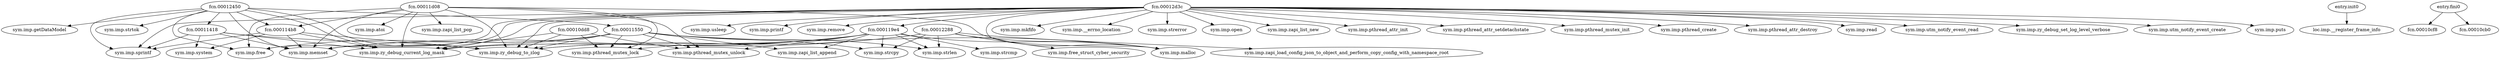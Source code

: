 digraph code {
  "0x00012d3c" [label="fcn.00012d3c"];
  "0x00012d3c" -> "0x00010ad0";
  "0x00010ad0" [label="sym.imp.zy_debug_set_log_level_verbose"];
  "0x00012d3c" -> "0x00010bf0";
  "0x00010bf0" [label="sym.imp.utm_notify_event_create"];
  "0x00012d3c" -> "0x00010c98";
  "0x00010c98" [label="sym.imp.puts"];
  "0x00012d3c" -> "0x00010b18";
  "0x00010b18" [label="sym.imp.usleep"];
  "0x00012d3c" -> "0x00010c80";
  "0x00010c80" [label="sym.imp.printf"];
  "0x00012d3c" -> "0x00010c08";
  "0x00010c08" [label="sym.imp.memset"];
  "0x00012d3c" -> "0x00010b3c";
  "0x00010b3c" [label="sym.imp.remove"];
  "0x00012d3c" -> "0x00010bd8";
  "0x00010bd8" [label="sym.imp.mkfifo"];
  "0x00012d3c" -> "0x00010ba8";
  "0x00010ba8" [label="sym.imp.zy_debug_current_log_mask"];
  "0x00012d3c" -> "0x00010ae8";
  "0x00010ae8" [label="sym.imp.__errno_location"];
  "0x00012d3c" -> "0x00010c74";
  "0x00010c74" [label="sym.imp.strerror"];
  "0x00012d3c" -> "0x00010bfc";
  "0x00010bfc" [label="sym.imp.zy_debug_to_zlog"];
  "0x00012d3c" -> "0x00010af4";
  "0x00010af4" [label="sym.imp.open"];
  "0x00012d3c" -> "0x00010b48";
  "0x00010b48" [label="sym.imp.malloc"];
  "0x00012d3c" -> "0x00010c8c";
  "0x00010c8c" [label="sym.imp.zapi_list_new"];
  "0x00012d3c" -> "0x00010b30";
  "0x00010b30" [label="sym.imp.pthread_attr_init"];
  "0x00012d3c" -> "0x00010b00";
  "0x00010b00" [label="sym.imp.pthread_attr_setdetachstate"];
  "0x00012d3c" -> "0x00010b24";
  "0x00010b24" [label="sym.imp.pthread_mutex_init"];
  "0x00012d3c" -> "0x00010bcc";
  "0x00010bcc" [label="sym.imp.pthread_create"];
  "0x00012d3c" -> "0x00010c5c";
  "0x00010c5c" [label="sym.imp.free"];
  "0x00012d3c" -> "0x00010bb4";
  "0x00010bb4" [label="sym.imp.pthread_attr_destroy"];
  "0x00012d3c" -> "0x00010b84";
  "0x00010b84" [label="sym.imp.read"];
  "0x00012d3c" -> "0x000119e4";
  "0x000119e4" [label="fcn.000119e4"];
  "0x00012d3c" -> "0x00010b78";
  "0x00010b78" [label="sym.imp.utm_notify_event_read"];
  "0x00012d3c" -> "0x00010c20";
  "0x00010c20" [label="sym.imp.sprintf"];
  "0x00010da8" [label="entry.init0"];
  "0x00010da8" -> "0x00010adc";
  "0x00010adc" [label="loc.imp.__register_frame_info"];
  "0x00010d60" [label="entry.fini0"];
  "0x00010d60" -> "0x00010cf8";
  "0x00010cf8" [label="fcn.00010cf8"];
  "0x00010d60" -> "0x00010cb0";
  "0x00010cb0" [label="fcn.00010cb0"];
  "0x000114b8" [label="fcn.000114b8"];
  "0x000114b8" -> "0x00010c08";
  "0x00010c08" [label="sym.imp.memset"];
  "0x000114b8" -> "0x00010c20";
  "0x00010c20" [label="sym.imp.sprintf"];
  "0x000114b8" -> "0x00010ba8";
  "0x00010ba8" [label="sym.imp.zy_debug_current_log_mask"];
  "0x000114b8" -> "0x00010bfc";
  "0x00010bfc" [label="sym.imp.zy_debug_to_zlog"];
  "0x000114b8" -> "0x00010b0c";
  "0x00010b0c" [label="sym.imp.system"];
  "0x00011550" [label="fcn.00011550"];
  "0x00011550" -> "0x00010ba8";
  "0x00010ba8" [label="sym.imp.zy_debug_current_log_mask"];
  "0x00011550" -> "0x00010bfc";
  "0x00010bfc" [label="sym.imp.zy_debug_to_zlog"];
  "0x00011550" -> "0x00010b6c";
  "0x00010b6c" [label="sym.imp.pthread_mutex_lock"];
  "0x00011550" -> "0x00010c5c";
  "0x00010c5c" [label="sym.imp.free"];
  "0x00011550" -> "0x00010b60";
  "0x00010b60" [label="sym.imp.strlen"];
  "0x00011550" -> "0x00010b48";
  "0x00010b48" [label="sym.imp.malloc"];
  "0x00011550" -> "0x00010ca4";
  "0x00010ca4" [label="sym.imp.strcpy"];
  "0x00011550" -> "0x00010c08";
  "0x00010c08" [label="sym.imp.memset"];
  "0x00011550" -> "0x00010c2c";
  "0x00010c2c" [label="sym.imp.zapi_list_append"];
  "0x00011550" -> "0x00010c44";
  "0x00010c44" [label="sym.imp.pthread_mutex_unlock"];
  "0x00011418" [label="fcn.00011418"];
  "0x00011418" -> "0x00010c08";
  "0x00010c08" [label="sym.imp.memset"];
  "0x00011418" -> "0x00010c20";
  "0x00010c20" [label="sym.imp.sprintf"];
  "0x00011418" -> "0x00010ba8";
  "0x00010ba8" [label="sym.imp.zy_debug_current_log_mask"];
  "0x00011418" -> "0x00010bfc";
  "0x00010bfc" [label="sym.imp.zy_debug_to_zlog"];
  "0x00011418" -> "0x00010b0c";
  "0x00010b0c" [label="sym.imp.system"];
  "0x00011d08" [label="fcn.00011d08"];
  "0x00011d08" -> "0x00010ba8";
  "0x00010ba8" [label="sym.imp.zy_debug_current_log_mask"];
  "0x00011d08" -> "0x00010bfc";
  "0x00010bfc" [label="sym.imp.zy_debug_to_zlog"];
  "0x00011d08" -> "0x00010b6c";
  "0x00010b6c" [label="sym.imp.pthread_mutex_lock"];
  "0x00011d08" -> "0x00010b48";
  "0x00010b48" [label="sym.imp.malloc"];
  "0x00011d08" -> "0x00010c08";
  "0x00010c08" [label="sym.imp.memset"];
  "0x00011d08" -> "0x00010b9c";
  "0x00010b9c" [label="sym.imp.zapi_list_pop"];
  "0x00011d08" -> "0x000114b8";
  "0x000114b8" [label="fcn.000114b8"];
  "0x00011d08" -> "0x00010c5c";
  "0x00010c5c" [label="sym.imp.free"];
  "0x00011d08" -> "0x00010c68";
  "0x00010c68" [label="sym.imp.atoi"];
  "0x00011d08" -> "0x00010c44";
  "0x00010c44" [label="sym.imp.pthread_mutex_unlock"];
  "0x00010dd8" [label="fcn.00010dd8"];
  "0x00010dd8" -> "0x00010ba8";
  "0x00010ba8" [label="sym.imp.zy_debug_current_log_mask"];
  "0x00010dd8" -> "0x00010bfc";
  "0x00010bfc" [label="sym.imp.zy_debug_to_zlog"];
  "0x00010dd8" -> "0x00010b6c";
  "0x00010b6c" [label="sym.imp.pthread_mutex_lock"];
  "0x00010dd8" -> "0x00010c44";
  "0x00010c44" [label="sym.imp.pthread_mutex_unlock"];
  "0x00012288" [label="fcn.00012288"];
  "0x00012288" -> "0x00010b90";
  "0x00010b90" [label="sym.imp.zapi_load_config_json_to_object_and_perform_copy_config_with_namespace_root"];
  "0x00012288" -> "0x00010ba8";
  "0x00010ba8" [label="sym.imp.zy_debug_current_log_mask"];
  "0x00012288" -> "0x00010bfc";
  "0x00010bfc" [label="sym.imp.zy_debug_to_zlog"];
  "0x00012288" -> "0x00010b60";
  "0x00010b60" [label="sym.imp.strlen"];
  "0x00012288" -> "0x00010b48";
  "0x00010b48" [label="sym.imp.malloc"];
  "0x00012288" -> "0x00010ca4";
  "0x00010ca4" [label="sym.imp.strcpy"];
  "0x00012288" -> "0x00010ac4";
  "0x00010ac4" [label="sym.imp.free_struct_cyber_security"];
  "0x00012450" [label="fcn.00012450"];
  "0x00012450" -> "0x00010ba8";
  "0x00010ba8" [label="sym.imp.zy_debug_current_log_mask"];
  "0x00012450" -> "0x00010bfc";
  "0x00010bfc" [label="sym.imp.zy_debug_to_zlog"];
  "0x00012450" -> "0x00010c08";
  "0x00010c08" [label="sym.imp.memset"];
  "0x00012450" -> "0x00010c20";
  "0x00010c20" [label="sym.imp.sprintf"];
  "0x00012450" -> "0x00010be4";
  "0x00010be4" [label="sym.imp.getDataModel"];
  "0x00012450" -> "0x00011550";
  "0x00011550" [label="fcn.00011550"];
  "0x00012450" -> "0x000114b8";
  "0x000114b8" [label="fcn.000114b8"];
  "0x00012450" -> "0x00010bc0";
  "0x00010bc0" [label="sym.imp.strtok"];
  "0x00012450" -> "0x00011418";
  "0x00011418" [label="fcn.00011418"];
  "0x00012450" -> "0x00010c5c";
  "0x00010c5c" [label="sym.imp.free"];
  "0x000119e4" [label="fcn.000119e4"];
  "0x000119e4" -> "0x00010ba8";
  "0x00010ba8" [label="sym.imp.zy_debug_current_log_mask"];
  "0x000119e4" -> "0x00010b60";
  "0x00010b60" [label="sym.imp.strlen"];
  "0x000119e4" -> "0x00010bfc";
  "0x00010bfc" [label="sym.imp.zy_debug_to_zlog"];
  "0x000119e4" -> "0x00010b6c";
  "0x00010b6c" [label="sym.imp.pthread_mutex_lock"];
  "0x000119e4" -> "0x00010c50";
  "0x00010c50" [label="sym.imp.strcmp"];
  "0x000119e4" -> "0x00010c44";
  "0x00010c44" [label="sym.imp.pthread_mutex_unlock"];
  "0x000119e4" -> "0x00010b48";
  "0x00010b48" [label="sym.imp.malloc"];
  "0x000119e4" -> "0x00010c08";
  "0x00010c08" [label="sym.imp.memset"];
  "0x000119e4" -> "0x00010ca4";
  "0x00010ca4" [label="sym.imp.strcpy"];
  "0x000119e4" -> "0x00010c2c";
  "0x00010c2c" [label="sym.imp.zapi_list_append"];
}